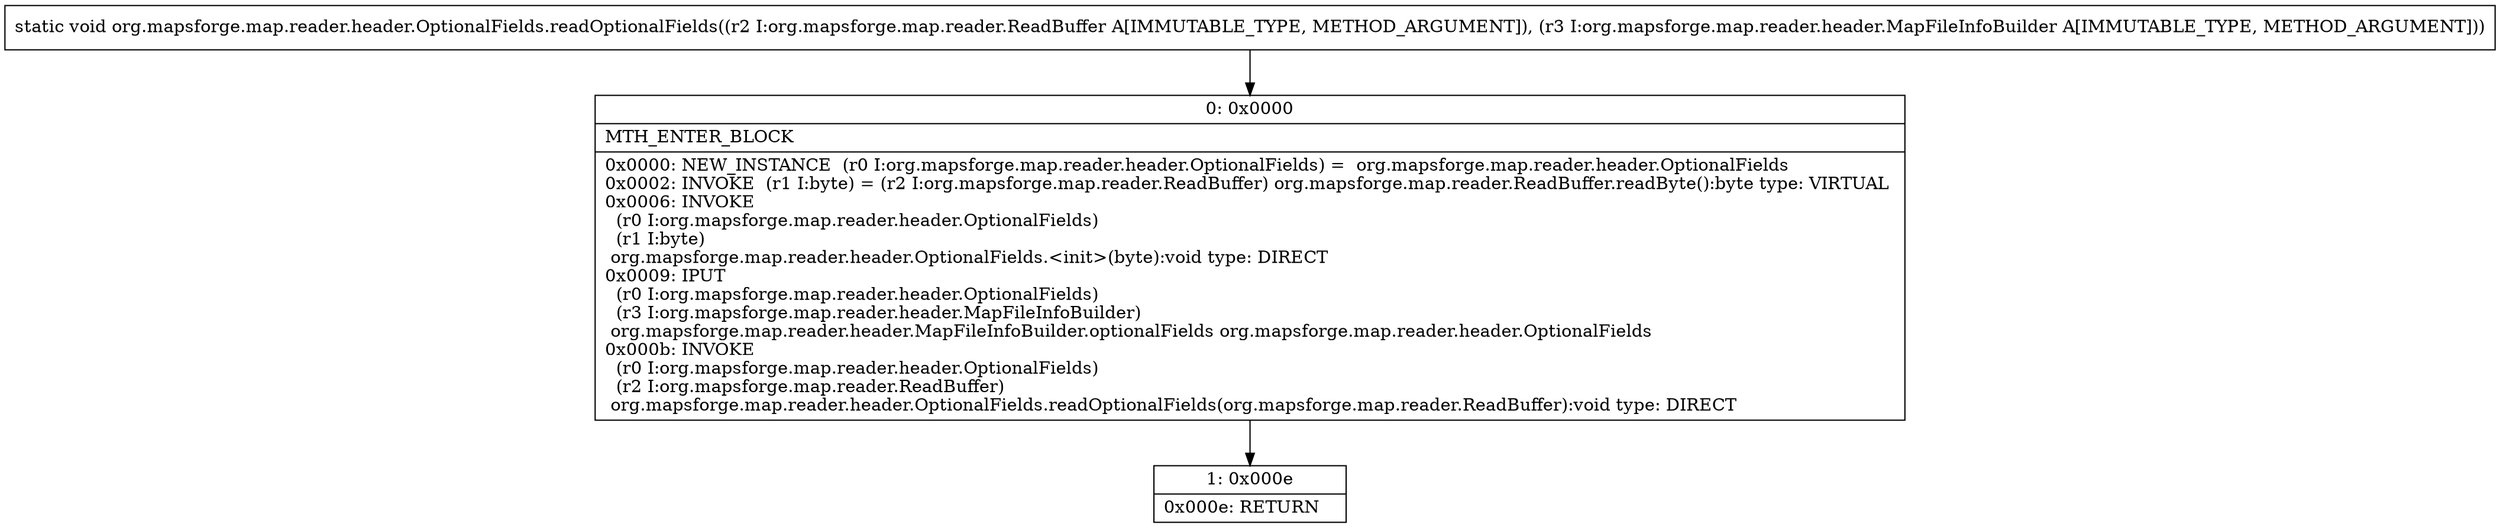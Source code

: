digraph "CFG fororg.mapsforge.map.reader.header.OptionalFields.readOptionalFields(Lorg\/mapsforge\/map\/reader\/ReadBuffer;Lorg\/mapsforge\/map\/reader\/header\/MapFileInfoBuilder;)V" {
Node_0 [shape=record,label="{0\:\ 0x0000|MTH_ENTER_BLOCK\l|0x0000: NEW_INSTANCE  (r0 I:org.mapsforge.map.reader.header.OptionalFields) =  org.mapsforge.map.reader.header.OptionalFields \l0x0002: INVOKE  (r1 I:byte) = (r2 I:org.mapsforge.map.reader.ReadBuffer) org.mapsforge.map.reader.ReadBuffer.readByte():byte type: VIRTUAL \l0x0006: INVOKE  \l  (r0 I:org.mapsforge.map.reader.header.OptionalFields)\l  (r1 I:byte)\l org.mapsforge.map.reader.header.OptionalFields.\<init\>(byte):void type: DIRECT \l0x0009: IPUT  \l  (r0 I:org.mapsforge.map.reader.header.OptionalFields)\l  (r3 I:org.mapsforge.map.reader.header.MapFileInfoBuilder)\l org.mapsforge.map.reader.header.MapFileInfoBuilder.optionalFields org.mapsforge.map.reader.header.OptionalFields \l0x000b: INVOKE  \l  (r0 I:org.mapsforge.map.reader.header.OptionalFields)\l  (r2 I:org.mapsforge.map.reader.ReadBuffer)\l org.mapsforge.map.reader.header.OptionalFields.readOptionalFields(org.mapsforge.map.reader.ReadBuffer):void type: DIRECT \l}"];
Node_1 [shape=record,label="{1\:\ 0x000e|0x000e: RETURN   \l}"];
MethodNode[shape=record,label="{static void org.mapsforge.map.reader.header.OptionalFields.readOptionalFields((r2 I:org.mapsforge.map.reader.ReadBuffer A[IMMUTABLE_TYPE, METHOD_ARGUMENT]), (r3 I:org.mapsforge.map.reader.header.MapFileInfoBuilder A[IMMUTABLE_TYPE, METHOD_ARGUMENT])) }"];
MethodNode -> Node_0;
Node_0 -> Node_1;
}

